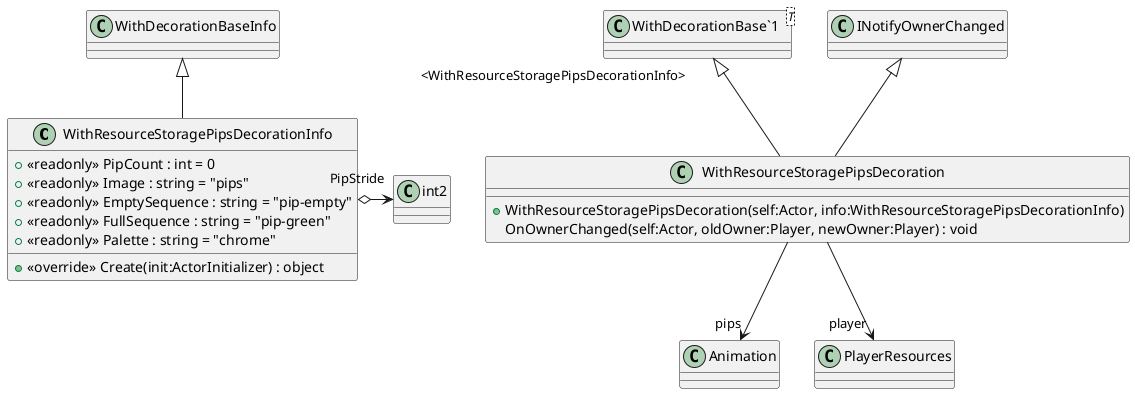 @startuml
class WithResourceStoragePipsDecorationInfo {
    + <<readonly>> PipCount : int = 0
    + <<readonly>> Image : string = "pips"
    + <<readonly>> EmptySequence : string = "pip-empty"
    + <<readonly>> FullSequence : string = "pip-green"
    + <<readonly>> Palette : string = "chrome"
    + <<override>> Create(init:ActorInitializer) : object
}
class WithResourceStoragePipsDecoration {
    + WithResourceStoragePipsDecoration(self:Actor, info:WithResourceStoragePipsDecorationInfo)
    OnOwnerChanged(self:Actor, oldOwner:Player, newOwner:Player) : void
}
class "WithDecorationBase`1"<T> {
}
WithDecorationBaseInfo <|-- WithResourceStoragePipsDecorationInfo
WithResourceStoragePipsDecorationInfo o-> "PipStride" int2
"WithDecorationBase`1" "<WithResourceStoragePipsDecorationInfo>" <|-- WithResourceStoragePipsDecoration
INotifyOwnerChanged <|-- WithResourceStoragePipsDecoration
WithResourceStoragePipsDecoration --> "pips" Animation
WithResourceStoragePipsDecoration --> "player" PlayerResources
@enduml
